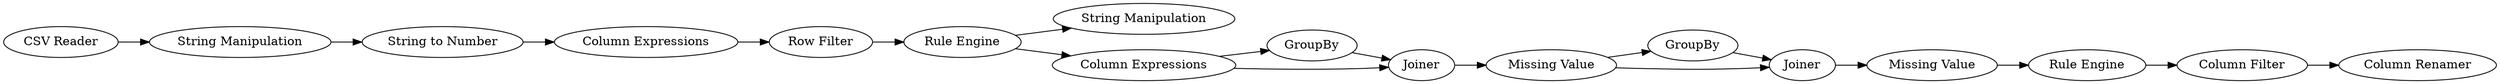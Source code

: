 digraph {
	1 [label="CSV Reader"]
	2 [label="String to Number"]
	4 [label="Column Expressions"]
	8 [label="Row Filter"]
	9 [label="Rule Engine"]
	10 [label="String Manipulation"]
	11 [label="String Manipulation"]
	12 [label="Column Expressions"]
	14 [label=GroupBy]
	15 [label=Joiner]
	16 [label="Missing Value"]
	17 [label=GroupBy]
	18 [label=Joiner]
	19 [label="Missing Value"]
	20 [label="Rule Engine"]
	21 [label="Column Filter"]
	22 [label="Column Renamer"]
	1 -> 10
	2 -> 4
	4 -> 8
	8 -> 9
	9 -> 11
	9 -> 12
	10 -> 2
	12 -> 14
	12 -> 15
	14 -> 15
	15 -> 16
	16 -> 18
	16 -> 17
	17 -> 18
	18 -> 19
	19 -> 20
	20 -> 21
	21 -> 22
	rankdir=LR
}
